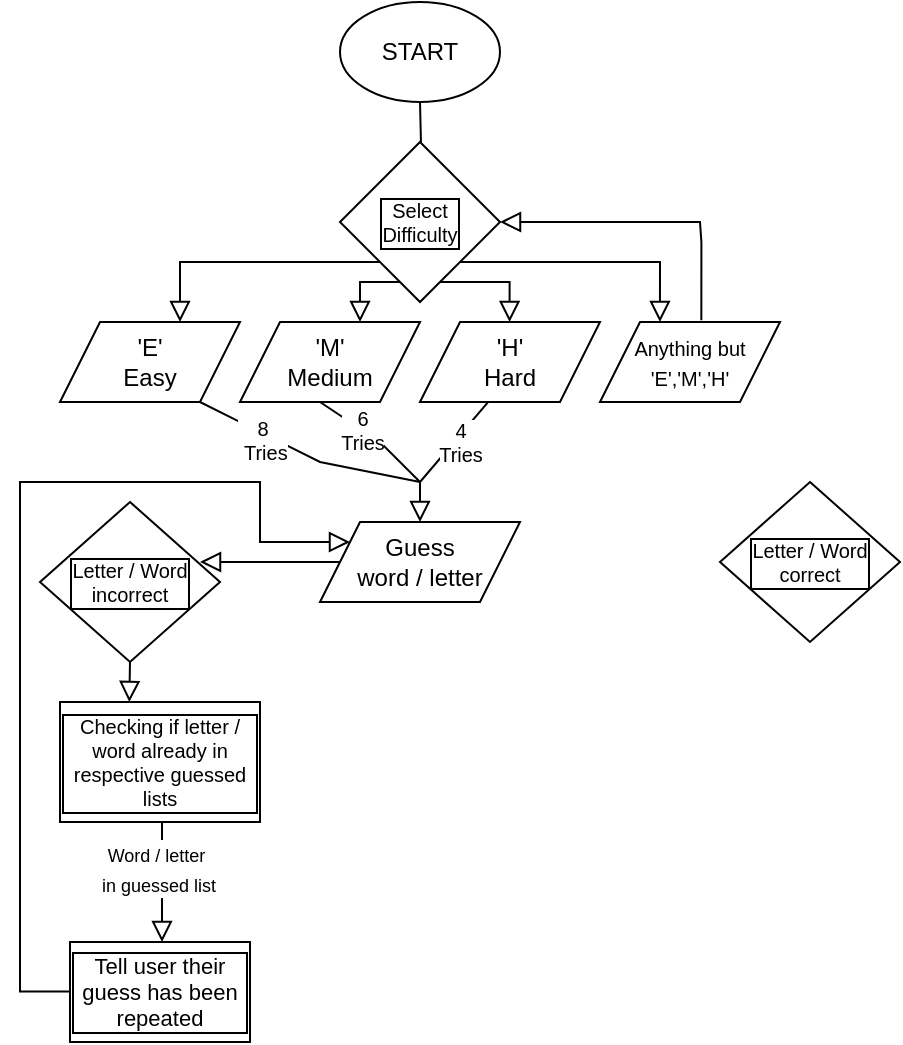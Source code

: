 <mxfile version="20.3.7" type="github">
  <diagram id="C5RBs43oDa-KdzZeNtuy" name="Page-1">
    <mxGraphModel dx="702" dy="475" grid="1" gridSize="10" guides="1" tooltips="1" connect="1" arrows="1" fold="1" page="1" pageScale="1" pageWidth="827" pageHeight="1169" math="0" shadow="0">
      <root>
        <mxCell id="WIyWlLk6GJQsqaUBKTNV-0" />
        <mxCell id="WIyWlLk6GJQsqaUBKTNV-1" parent="WIyWlLk6GJQsqaUBKTNV-0" />
        <mxCell id="lvAHJxmjkL-_hNQ7JcWy-36" value="Letter / Word&lt;br&gt;correct" style="rhombus;whiteSpace=wrap;html=1;rounded=0;labelBackgroundColor=#FFFFFF;labelBorderColor=default;fontSize=10;" vertex="1" parent="WIyWlLk6GJQsqaUBKTNV-1">
          <mxGeometry x="370" y="240" width="90" height="80" as="geometry" />
        </mxCell>
        <mxCell id="WIyWlLk6GJQsqaUBKTNV-2" value="" style="rounded=0;html=1;jettySize=auto;orthogonalLoop=1;fontSize=11;endArrow=block;endFill=0;endSize=8;strokeWidth=1;shadow=0;labelBackgroundColor=none;edgeStyle=orthogonalEdgeStyle;" parent="WIyWlLk6GJQsqaUBKTNV-1" edge="1">
          <mxGeometry relative="1" as="geometry">
            <mxPoint x="220" y="240" as="sourcePoint" />
            <mxPoint x="220" y="260" as="targetPoint" />
            <Array as="points">
              <mxPoint x="220" y="240" />
            </Array>
          </mxGeometry>
        </mxCell>
        <mxCell id="lvAHJxmjkL-_hNQ7JcWy-1" value="START" style="ellipse;whiteSpace=wrap;html=1;fillStyle=solid;" vertex="1" parent="WIyWlLk6GJQsqaUBKTNV-1">
          <mxGeometry x="180" width="80" height="50" as="geometry" />
        </mxCell>
        <mxCell id="lvAHJxmjkL-_hNQ7JcWy-4" value="" style="rounded=0;html=1;jettySize=auto;orthogonalLoop=1;fontSize=11;endArrow=block;endFill=0;endSize=8;strokeWidth=1;shadow=0;labelBackgroundColor=none;edgeStyle=orthogonalEdgeStyle;" edge="1" parent="WIyWlLk6GJQsqaUBKTNV-1">
          <mxGeometry relative="1" as="geometry">
            <mxPoint x="220" y="50" as="sourcePoint" />
            <mxPoint x="220" y="90" as="targetPoint" />
          </mxGeometry>
        </mxCell>
        <mxCell id="lvAHJxmjkL-_hNQ7JcWy-7" value="&#39;E&#39;&lt;br&gt;Easy" style="shape=parallelogram;perimeter=parallelogramPerimeter;whiteSpace=wrap;html=1;fixedSize=1;" vertex="1" parent="WIyWlLk6GJQsqaUBKTNV-1">
          <mxGeometry x="40" y="160" width="90" height="40" as="geometry" />
        </mxCell>
        <mxCell id="lvAHJxmjkL-_hNQ7JcWy-8" value="&#39;M&#39;&lt;br&gt;Medium" style="shape=parallelogram;perimeter=parallelogramPerimeter;whiteSpace=wrap;html=1;fixedSize=1;" vertex="1" parent="WIyWlLk6GJQsqaUBKTNV-1">
          <mxGeometry x="130" y="160" width="90" height="40" as="geometry" />
        </mxCell>
        <mxCell id="lvAHJxmjkL-_hNQ7JcWy-9" value="&#39;H&#39;&lt;br&gt;Hard" style="shape=parallelogram;perimeter=parallelogramPerimeter;whiteSpace=wrap;html=1;fixedSize=1;" vertex="1" parent="WIyWlLk6GJQsqaUBKTNV-1">
          <mxGeometry x="220" y="160" width="90" height="40" as="geometry" />
        </mxCell>
        <mxCell id="lvAHJxmjkL-_hNQ7JcWy-10" value="&lt;font style=&quot;font-size: 10px;&quot;&gt;Anything but&lt;br&gt;&#39;E&#39;,&#39;M&#39;,&#39;H&#39;&lt;/font&gt;" style="shape=parallelogram;perimeter=parallelogramPerimeter;whiteSpace=wrap;html=1;fixedSize=1;" vertex="1" parent="WIyWlLk6GJQsqaUBKTNV-1">
          <mxGeometry x="310" y="160" width="90" height="40" as="geometry" />
        </mxCell>
        <mxCell id="lvAHJxmjkL-_hNQ7JcWy-13" value="" style="rounded=0;html=1;jettySize=auto;orthogonalLoop=1;fontSize=11;endArrow=block;endFill=0;endSize=8;strokeWidth=1;shadow=0;labelBackgroundColor=none;edgeStyle=orthogonalEdgeStyle;" edge="1" parent="WIyWlLk6GJQsqaUBKTNV-1" source="lvAHJxmjkL-_hNQ7JcWy-30">
          <mxGeometry relative="1" as="geometry">
            <mxPoint x="160" y="120" as="sourcePoint" />
            <mxPoint x="100" y="160" as="targetPoint" />
            <Array as="points">
              <mxPoint x="100" y="130" />
            </Array>
          </mxGeometry>
        </mxCell>
        <mxCell id="lvAHJxmjkL-_hNQ7JcWy-14" value="" style="rounded=0;html=1;jettySize=auto;orthogonalLoop=1;fontSize=11;endArrow=block;endFill=0;endSize=8;strokeWidth=1;shadow=0;labelBackgroundColor=none;edgeStyle=orthogonalEdgeStyle;exitX=0.375;exitY=0.875;exitDx=0;exitDy=0;exitPerimeter=0;" edge="1" parent="WIyWlLk6GJQsqaUBKTNV-1" source="lvAHJxmjkL-_hNQ7JcWy-30">
          <mxGeometry relative="1" as="geometry">
            <mxPoint x="190" y="140" as="sourcePoint" />
            <mxPoint x="190" y="160" as="targetPoint" />
            <Array as="points">
              <mxPoint x="190" y="140" />
            </Array>
          </mxGeometry>
        </mxCell>
        <mxCell id="lvAHJxmjkL-_hNQ7JcWy-16" value="" style="rounded=0;html=1;jettySize=auto;orthogonalLoop=1;fontSize=11;endArrow=block;endFill=0;endSize=8;strokeWidth=1;shadow=0;labelBackgroundColor=none;edgeStyle=orthogonalEdgeStyle;exitX=0.57;exitY=0.915;exitDx=0;exitDy=0;exitPerimeter=0;" edge="1" parent="WIyWlLk6GJQsqaUBKTNV-1" source="lvAHJxmjkL-_hNQ7JcWy-30">
          <mxGeometry relative="1" as="geometry">
            <mxPoint x="264.8" y="140" as="sourcePoint" />
            <mxPoint x="264.8" y="160" as="targetPoint" />
            <Array as="points">
              <mxPoint x="226" y="140" />
              <mxPoint x="265" y="140" />
            </Array>
          </mxGeometry>
        </mxCell>
        <mxCell id="lvAHJxmjkL-_hNQ7JcWy-17" value="" style="rounded=0;html=1;jettySize=auto;orthogonalLoop=1;fontSize=11;endArrow=block;endFill=0;endSize=8;strokeWidth=1;shadow=0;labelBackgroundColor=none;edgeStyle=orthogonalEdgeStyle;exitX=0.563;exitY=-0.021;exitDx=0;exitDy=0;exitPerimeter=0;entryX=1;entryY=0.5;entryDx=0;entryDy=0;" edge="1" parent="WIyWlLk6GJQsqaUBKTNV-1" source="lvAHJxmjkL-_hNQ7JcWy-10" target="lvAHJxmjkL-_hNQ7JcWy-30">
          <mxGeometry relative="1" as="geometry">
            <mxPoint x="360" y="140" as="sourcePoint" />
            <mxPoint x="279.76" y="109.6" as="targetPoint" />
            <Array as="points">
              <mxPoint x="361" y="120" />
              <mxPoint x="360" y="120" />
              <mxPoint x="360" y="110" />
            </Array>
          </mxGeometry>
        </mxCell>
        <mxCell id="lvAHJxmjkL-_hNQ7JcWy-18" value="" style="endArrow=none;html=1;rounded=0;fontSize=10;" edge="1" parent="WIyWlLk6GJQsqaUBKTNV-1">
          <mxGeometry width="50" height="50" relative="1" as="geometry">
            <mxPoint x="220" y="240" as="sourcePoint" />
            <mxPoint x="110" y="200" as="targetPoint" />
            <Array as="points">
              <mxPoint x="170" y="230" />
            </Array>
          </mxGeometry>
        </mxCell>
        <mxCell id="lvAHJxmjkL-_hNQ7JcWy-21" value="8&lt;br&gt;&amp;nbsp;Tries" style="edgeLabel;html=1;align=center;verticalAlign=middle;resizable=0;points=[];fontSize=10;" vertex="1" connectable="0" parent="lvAHJxmjkL-_hNQ7JcWy-18">
          <mxGeometry x="0.231" y="-2" relative="1" as="geometry">
            <mxPoint x="-11" as="offset" />
          </mxGeometry>
        </mxCell>
        <mxCell id="lvAHJxmjkL-_hNQ7JcWy-20" value="" style="endArrow=none;html=1;rounded=0;fontSize=10;" edge="1" parent="WIyWlLk6GJQsqaUBKTNV-1">
          <mxGeometry width="50" height="50" relative="1" as="geometry">
            <mxPoint x="170" y="200" as="sourcePoint" />
            <mxPoint x="220" y="240" as="targetPoint" />
            <Array as="points">
              <mxPoint x="200" y="220" />
            </Array>
          </mxGeometry>
        </mxCell>
        <mxCell id="lvAHJxmjkL-_hNQ7JcWy-22" value="6&lt;br&gt;Tries" style="edgeLabel;html=1;align=center;verticalAlign=middle;resizable=0;points=[];fontSize=10;labelBorderColor=none;" vertex="1" connectable="0" parent="lvAHJxmjkL-_hNQ7JcWy-20">
          <mxGeometry x="-0.208" relative="1" as="geometry">
            <mxPoint as="offset" />
          </mxGeometry>
        </mxCell>
        <mxCell id="lvAHJxmjkL-_hNQ7JcWy-23" value="4&lt;br&gt;Tries" style="endArrow=none;html=1;rounded=0;fontSize=10;entryX=0.378;entryY=1.002;entryDx=0;entryDy=0;entryPerimeter=0;" edge="1" parent="WIyWlLk6GJQsqaUBKTNV-1" target="lvAHJxmjkL-_hNQ7JcWy-9">
          <mxGeometry x="0.075" y="-2" width="50" height="50" relative="1" as="geometry">
            <mxPoint x="220" y="240" as="sourcePoint" />
            <mxPoint x="270" y="130" as="targetPoint" />
            <mxPoint as="offset" />
          </mxGeometry>
        </mxCell>
        <mxCell id="lvAHJxmjkL-_hNQ7JcWy-24" value="" style="rounded=0;html=1;jettySize=auto;orthogonalLoop=1;fontSize=11;endArrow=block;endFill=0;endSize=8;strokeWidth=1;shadow=0;labelBackgroundColor=none;edgeStyle=orthogonalEdgeStyle;entryX=0.333;entryY=0;entryDx=0;entryDy=0;entryPerimeter=0;exitX=1;exitY=1;exitDx=0;exitDy=0;" edge="1" parent="WIyWlLk6GJQsqaUBKTNV-1" source="lvAHJxmjkL-_hNQ7JcWy-30" target="lvAHJxmjkL-_hNQ7JcWy-10">
          <mxGeometry relative="1" as="geometry">
            <mxPoint x="280" y="131" as="sourcePoint" />
            <mxPoint x="300" y="160.0" as="targetPoint" />
            <Array as="points" />
          </mxGeometry>
        </mxCell>
        <mxCell id="lvAHJxmjkL-_hNQ7JcWy-29" value="Guess&lt;br&gt;word / letter" style="shape=parallelogram;perimeter=parallelogramPerimeter;whiteSpace=wrap;html=1;fixedSize=1;" vertex="1" parent="WIyWlLk6GJQsqaUBKTNV-1">
          <mxGeometry x="170" y="260" width="100" height="40" as="geometry" />
        </mxCell>
        <mxCell id="lvAHJxmjkL-_hNQ7JcWy-30" value="Select&lt;br&gt;Difficulty" style="rhombus;whiteSpace=wrap;html=1;labelBorderColor=default;strokeColor=default;fontSize=10;fillColor=default;rounded=0;" vertex="1" parent="WIyWlLk6GJQsqaUBKTNV-1">
          <mxGeometry x="180" y="70" width="80" height="80" as="geometry" />
        </mxCell>
        <mxCell id="lvAHJxmjkL-_hNQ7JcWy-33" value="" style="rounded=0;html=1;jettySize=auto;orthogonalLoop=1;fontSize=11;endArrow=block;endFill=0;endSize=8;strokeWidth=1;shadow=0;labelBackgroundColor=none;edgeStyle=orthogonalEdgeStyle;entryX=0.889;entryY=0.375;entryDx=0;entryDy=0;entryPerimeter=0;" edge="1" parent="WIyWlLk6GJQsqaUBKTNV-1" source="lvAHJxmjkL-_hNQ7JcWy-29" target="lvAHJxmjkL-_hNQ7JcWy-37">
          <mxGeometry relative="1" as="geometry">
            <mxPoint x="140" y="320" as="sourcePoint" />
            <mxPoint x="120" y="280" as="targetPoint" />
            <Array as="points" />
          </mxGeometry>
        </mxCell>
        <mxCell id="lvAHJxmjkL-_hNQ7JcWy-37" value="Letter / Word&lt;br&gt;incorrect" style="rhombus;whiteSpace=wrap;html=1;rounded=0;labelBackgroundColor=#FFFFFF;labelBorderColor=default;fontSize=10;" vertex="1" parent="WIyWlLk6GJQsqaUBKTNV-1">
          <mxGeometry x="30" y="250" width="90" height="80" as="geometry" />
        </mxCell>
        <mxCell id="lvAHJxmjkL-_hNQ7JcWy-40" value="" style="rounded=0;html=1;jettySize=auto;orthogonalLoop=1;fontSize=11;endArrow=block;endFill=0;endSize=8;strokeWidth=1;shadow=0;labelBackgroundColor=none;edgeStyle=orthogonalEdgeStyle;" edge="1" parent="WIyWlLk6GJQsqaUBKTNV-1">
          <mxGeometry relative="1" as="geometry">
            <mxPoint x="75" y="330" as="sourcePoint" />
            <mxPoint x="74.66" y="350" as="targetPoint" />
            <Array as="points">
              <mxPoint x="74.66" y="330" />
              <mxPoint x="74.66" y="330" />
            </Array>
          </mxGeometry>
        </mxCell>
        <mxCell id="lvAHJxmjkL-_hNQ7JcWy-43" value="Checking if letter / word already in respective guessed lists" style="rounded=0;whiteSpace=wrap;html=1;labelBackgroundColor=none;labelBorderColor=default;fillStyle=solid;strokeColor=#000000;fontSize=10;fontColor=#000000;fillColor=none;" vertex="1" parent="WIyWlLk6GJQsqaUBKTNV-1">
          <mxGeometry x="40" y="350" width="100" height="60" as="geometry" />
        </mxCell>
        <mxCell id="lvAHJxmjkL-_hNQ7JcWy-48" value="" style="rounded=0;html=1;jettySize=auto;orthogonalLoop=1;fontSize=11;endArrow=block;endFill=0;endSize=8;strokeWidth=1;shadow=0;labelBackgroundColor=none;edgeStyle=orthogonalEdgeStyle;" edge="1" parent="WIyWlLk6GJQsqaUBKTNV-1">
          <mxGeometry relative="1" as="geometry">
            <mxPoint x="91.0" y="410" as="sourcePoint" />
            <mxPoint x="91" y="470" as="targetPoint" />
            <Array as="points" />
          </mxGeometry>
        </mxCell>
        <mxCell id="lvAHJxmjkL-_hNQ7JcWy-50" value="&lt;font style=&quot;font-size: 9px;&quot;&gt;Word / letter&amp;nbsp;&lt;br&gt;in guessed list&lt;/font&gt;" style="edgeLabel;html=1;align=center;verticalAlign=middle;resizable=0;points=[];fontSize=12;fontColor=#000000;" vertex="1" connectable="0" parent="lvAHJxmjkL-_hNQ7JcWy-48">
          <mxGeometry x="-0.236" y="-2" relative="1" as="geometry">
            <mxPoint as="offset" />
          </mxGeometry>
        </mxCell>
        <mxCell id="lvAHJxmjkL-_hNQ7JcWy-51" value="&lt;font style=&quot;font-size: 11px;&quot;&gt;Tell user their guess has been repeated&lt;/font&gt;" style="rounded=0;whiteSpace=wrap;html=1;labelBackgroundColor=none;labelBorderColor=default;fillStyle=solid;strokeColor=#000000;fontSize=9;fontColor=#000000;fillColor=none;" vertex="1" parent="WIyWlLk6GJQsqaUBKTNV-1">
          <mxGeometry x="45" y="470" width="90" height="50" as="geometry" />
        </mxCell>
        <mxCell id="lvAHJxmjkL-_hNQ7JcWy-60" value="" style="rounded=0;html=1;jettySize=auto;orthogonalLoop=1;fontSize=11;endArrow=block;endFill=0;endSize=8;strokeWidth=1;shadow=0;labelBackgroundColor=none;edgeStyle=orthogonalEdgeStyle;" edge="1" parent="WIyWlLk6GJQsqaUBKTNV-1" target="lvAHJxmjkL-_hNQ7JcWy-29">
          <mxGeometry relative="1" as="geometry">
            <mxPoint x="45" y="494.69" as="sourcePoint" />
            <mxPoint x="160" y="270" as="targetPoint" />
            <Array as="points">
              <mxPoint x="20" y="495" />
              <mxPoint x="20" y="240" />
              <mxPoint x="140" y="240" />
              <mxPoint x="140" y="270" />
            </Array>
          </mxGeometry>
        </mxCell>
      </root>
    </mxGraphModel>
  </diagram>
</mxfile>

